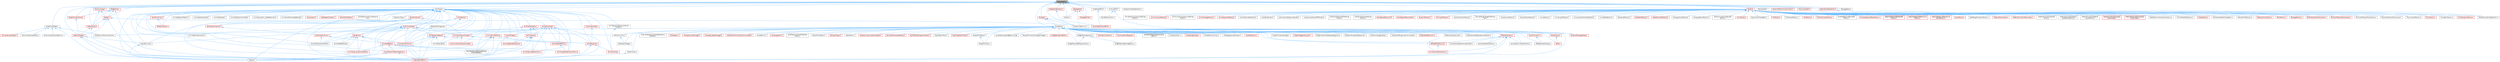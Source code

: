 digraph "SecureHash.h"
{
 // INTERACTIVE_SVG=YES
 // LATEX_PDF_SIZE
  bgcolor="transparent";
  edge [fontname=Helvetica,fontsize=10,labelfontname=Helvetica,labelfontsize=10];
  node [fontname=Helvetica,fontsize=10,shape=box,height=0.2,width=0.4];
  Node1 [id="Node000001",label="SecureHash.h",height=0.2,width=0.4,color="gray40", fillcolor="grey60", style="filled", fontcolor="black",tooltip=" "];
  Node1 -> Node2 [id="edge1_Node000001_Node000002",dir="back",color="steelblue1",style="solid",tooltip=" "];
  Node2 [id="Node000002",label="AnimDataModelHasher.h",height=0.2,width=0.4,color="grey40", fillcolor="white", style="filled",URL="$d1/d21/AnimDataModelHasher_8h.html",tooltip=" "];
  Node1 -> Node3 [id="edge2_Node000001_Node000003",dir="back",color="steelblue1",style="solid",tooltip=" "];
  Node3 [id="Node000003",label="AnimTypes.h",height=0.2,width=0.4,color="grey40", fillcolor="white", style="filled",URL="$d5/d84/AnimTypes_8h.html",tooltip=" "];
  Node3 -> Node4 [id="edge3_Node000003_Node000004",dir="back",color="steelblue1",style="solid",tooltip=" "];
  Node4 [id="Node000004",label="AnimBlueprintGeneratedClass.h",height=0.2,width=0.4,color="red", fillcolor="#FFF0F0", style="filled",URL="$dc/d81/AnimBlueprintGeneratedClass_8h.html",tooltip=" "];
  Node4 -> Node98 [id="edge4_Node000004_Node000098",dir="back",color="steelblue1",style="solid",tooltip=" "];
  Node98 [id="Node000098",label="Engine.h",height=0.2,width=0.4,color="grey40", fillcolor="white", style="filled",URL="$d1/d34/Public_2Engine_8h.html",tooltip=" "];
  Node4 -> Node99 [id="edge5_Node000004_Node000099",dir="back",color="steelblue1",style="solid",tooltip=" "];
  Node99 [id="Node000099",label="EngineSharedPCH.h",height=0.2,width=0.4,color="red", fillcolor="#FFF0F0", style="filled",URL="$dc/dbb/EngineSharedPCH_8h.html",tooltip=" "];
  Node3 -> Node101 [id="edge6_Node000003_Node000101",dir="back",color="steelblue1",style="solid",tooltip=" "];
  Node101 [id="Node000101",label="AnimClassInterface.h",height=0.2,width=0.4,color="red", fillcolor="#FFF0F0", style="filled",URL="$df/dce/AnimClassInterface_8h.html",tooltip=" "];
  Node101 -> Node4 [id="edge7_Node000101_Node000004",dir="back",color="steelblue1",style="solid",tooltip=" "];
  Node101 -> Node102 [id="edge8_Node000101_Node000102",dir="back",color="steelblue1",style="solid",tooltip=" "];
  Node102 [id="Node000102",label="AnimInstanceProxy.h",height=0.2,width=0.4,color="red", fillcolor="#FFF0F0", style="filled",URL="$d6/d6e/AnimInstanceProxy_8h.html",tooltip=" "];
  Node102 -> Node105 [id="edge9_Node000102_Node000105",dir="back",color="steelblue1",style="solid",tooltip=" "];
  Node105 [id="Node000105",label="AnimSingleNodeInstanceProxy.h",height=0.2,width=0.4,color="red", fillcolor="#FFF0F0", style="filled",URL="$dc/de5/AnimSingleNodeInstanceProxy_8h.html",tooltip=" "];
  Node101 -> Node99 [id="edge10_Node000101_Node000099",dir="back",color="steelblue1",style="solid",tooltip=" "];
  Node101 -> Node113 [id="edge11_Node000101_Node000113",dir="back",color="steelblue1",style="solid",tooltip=" "];
  Node113 [id="Node000113",label="IAnimBlueprintGeneratedClass\lCompiledData.h",height=0.2,width=0.4,color="grey40", fillcolor="white", style="filled",URL="$d6/de8/IAnimBlueprintGeneratedClassCompiledData_8h.html",tooltip=" "];
  Node3 -> Node114 [id="edge12_Node000003_Node000114",dir="back",color="steelblue1",style="solid",tooltip=" "];
  Node114 [id="Node000114",label="AnimCompressionTypes.h",height=0.2,width=0.4,color="red", fillcolor="#FFF0F0", style="filled",URL="$d1/d3b/AnimCompressionTypes_8h.html",tooltip=" "];
  Node114 -> Node125 [id="edge13_Node000114_Node000125",dir="back",color="steelblue1",style="solid",tooltip=" "];
  Node125 [id="Node000125",label="AnimCurveCompressionCodec.h",height=0.2,width=0.4,color="red", fillcolor="#FFF0F0", style="filled",URL="$d3/d77/AnimCurveCompressionCodec_8h.html",tooltip=" "];
  Node114 -> Node130 [id="edge14_Node000114_Node000130",dir="back",color="steelblue1",style="solid",tooltip=" "];
  Node130 [id="Node000130",label="AnimSequence.h",height=0.2,width=0.4,color="red", fillcolor="#FFF0F0", style="filled",URL="$d0/d8a/AnimSequence_8h.html",tooltip=" "];
  Node130 -> Node131 [id="edge15_Node000130_Node000131",dir="back",color="steelblue1",style="solid",tooltip=" "];
  Node131 [id="Node000131",label="AnimEncoding.h",height=0.2,width=0.4,color="red", fillcolor="#FFF0F0", style="filled",URL="$d9/dfd/AnimEncoding_8h.html",tooltip=" "];
  Node130 -> Node99 [id="edge16_Node000130_Node000099",dir="back",color="steelblue1",style="solid",tooltip=" "];
  Node114 -> Node123 [id="edge17_Node000114_Node000123",dir="back",color="steelblue1",style="solid",tooltip=" "];
  Node123 [id="Node000123",label="AnimStreamable.h",height=0.2,width=0.4,color="grey40", fillcolor="white", style="filled",URL="$d1/d46/AnimStreamable_8h.html",tooltip=" "];
  Node3 -> Node125 [id="edge18_Node000003_Node000125",dir="back",color="steelblue1",style="solid",tooltip=" "];
  Node3 -> Node145 [id="edge19_Node000003_Node000145",dir="back",color="steelblue1",style="solid",tooltip=" "];
  Node145 [id="Node000145",label="AnimCurveTypes.h",height=0.2,width=0.4,color="red", fillcolor="#FFF0F0", style="filled",URL="$d2/d19/AnimCurveTypes_8h.html",tooltip=" "];
  Node145 -> Node114 [id="edge20_Node000145_Node000114",dir="back",color="steelblue1",style="solid",tooltip=" "];
  Node145 -> Node2 [id="edge21_Node000145_Node000002",dir="back",color="steelblue1",style="solid",tooltip=" "];
  Node145 -> Node192 [id="edge22_Node000145_Node000192",dir="back",color="steelblue1",style="solid",tooltip=" "];
  Node192 [id="Node000192",label="AnimNodeBase.h",height=0.2,width=0.4,color="red", fillcolor="#FFF0F0", style="filled",URL="$d9/dce/AnimNodeBase_8h.html",tooltip=" "];
  Node192 -> Node4 [id="edge23_Node000192_Node000004",dir="back",color="steelblue1",style="solid",tooltip=" "];
  Node192 -> Node208 [id="edge24_Node000192_Node000208",dir="back",color="steelblue1",style="solid",tooltip=" "];
  Node208 [id="Node000208",label="AnimNode_SaveCachedPose.h",height=0.2,width=0.4,color="red", fillcolor="#FFF0F0", style="filled",URL="$d8/d46/AnimNode__SaveCachedPose_8h.html",tooltip=" "];
  Node192 -> Node164 [id="edge25_Node000192_Node000164",dir="back",color="steelblue1",style="solid",tooltip=" "];
  Node164 [id="Node000164",label="AnimNode_StateMachine.h",height=0.2,width=0.4,color="red", fillcolor="#FFF0F0", style="filled",URL="$df/d8f/AnimNode__StateMachine_8h.html",tooltip=" "];
  Node192 -> Node105 [id="edge26_Node000192_Node000105",dir="back",color="steelblue1",style="solid",tooltip=" "];
  Node192 -> Node99 [id="edge27_Node000192_Node000099",dir="back",color="steelblue1",style="solid",tooltip=" "];
  Node192 -> Node113 [id="edge28_Node000192_Node000113",dir="back",color="steelblue1",style="solid",tooltip=" "];
  Node145 -> Node208 [id="edge29_Node000145_Node000208",dir="back",color="steelblue1",style="solid",tooltip=" "];
  Node145 -> Node149 [id="edge30_Node000145_Node000149",dir="back",color="steelblue1",style="solid",tooltip=" "];
  Node149 [id="Node000149",label="AnimSequenceBase.h",height=0.2,width=0.4,color="red", fillcolor="#FFF0F0", style="filled",URL="$db/d58/AnimSequenceBase_8h.html",tooltip=" "];
  Node149 -> Node130 [id="edge31_Node000149_Node000130",dir="back",color="steelblue1",style="solid",tooltip=" "];
  Node149 -> Node123 [id="edge32_Node000149_Node000123",dir="back",color="steelblue1",style="solid",tooltip=" "];
  Node149 -> Node162 [id="edge33_Node000149_Node000162",dir="back",color="steelblue1",style="solid",tooltip=" "];
  Node162 [id="Node000162",label="AnimationRuntime.h",height=0.2,width=0.4,color="red", fillcolor="#FFF0F0", style="filled",URL="$da/d93/AnimationRuntime_8h.html",tooltip=" "];
  Node149 -> Node98 [id="edge34_Node000149_Node000098",dir="back",color="steelblue1",style="solid",tooltip=" "];
  Node149 -> Node99 [id="edge35_Node000149_Node000099",dir="back",color="steelblue1",style="solid",tooltip=" "];
  Node145 -> Node212 [id="edge36_Node000145_Node000212",dir="back",color="steelblue1",style="solid",tooltip=" "];
  Node212 [id="Node000212",label="AnimSlotEvaluationPose.h",height=0.2,width=0.4,color="grey40", fillcolor="white", style="filled",URL="$db/d61/AnimSlotEvaluationPose_8h.html",tooltip=" "];
  Node145 -> Node162 [id="edge37_Node000145_Node000162",dir="back",color="steelblue1",style="solid",tooltip=" "];
  Node145 -> Node216 [id="edge38_Node000145_Node000216",dir="back",color="steelblue1",style="solid",tooltip=" "];
  Node216 [id="Node000216",label="EditorAnimUtils.h",height=0.2,width=0.4,color="grey40", fillcolor="white", style="filled",URL="$d1/dd4/EditorAnimUtils_8h.html",tooltip=" "];
  Node216 -> Node217 [id="edge39_Node000216_Node000217",dir="back",color="steelblue1",style="solid",tooltip=" "];
  Node217 [id="Node000217",label="SSkeletonWidget.h",height=0.2,width=0.4,color="grey40", fillcolor="white", style="filled",URL="$dd/da7/SSkeletonWidget_8h.html",tooltip=" "];
  Node145 -> Node98 [id="edge40_Node000145_Node000098",dir="back",color="steelblue1",style="solid",tooltip=" "];
  Node145 -> Node156 [id="edge41_Node000145_Node000156",dir="back",color="steelblue1",style="solid",tooltip=" "];
  Node156 [id="Node000156",label="EngineMinimal.h",height=0.2,width=0.4,color="grey40", fillcolor="white", style="filled",URL="$d0/d2c/EngineMinimal_8h.html",tooltip=" "];
  Node156 -> Node98 [id="edge42_Node000156_Node000098",dir="back",color="steelblue1",style="solid",tooltip=" "];
  Node145 -> Node99 [id="edge43_Node000145_Node000099",dir="back",color="steelblue1",style="solid",tooltip=" "];
  Node3 -> Node131 [id="edge44_Node000003_Node000131",dir="back",color="steelblue1",style="solid",tooltip=" "];
  Node3 -> Node281 [id="edge45_Node000003_Node000281",dir="back",color="steelblue1",style="solid",tooltip=" "];
  Node281 [id="Node000281",label="AnimInstance.h",height=0.2,width=0.4,color="red", fillcolor="#FFF0F0", style="filled",URL="$df/da0/AnimInstance_8h.html",tooltip=" "];
  Node281 -> Node164 [id="edge46_Node000281_Node000164",dir="back",color="steelblue1",style="solid",tooltip=" "];
  Node281 -> Node284 [id="edge47_Node000281_Node000284",dir="back",color="steelblue1",style="solid",tooltip=" "];
  Node284 [id="Node000284",label="AnimSingleNodeInstance.h",height=0.2,width=0.4,color="red", fillcolor="#FFF0F0", style="filled",URL="$d1/df1/AnimSingleNodeInstance_8h.html",tooltip=" "];
  Node281 -> Node98 [id="edge48_Node000281_Node000098",dir="back",color="steelblue1",style="solid",tooltip=" "];
  Node281 -> Node99 [id="edge49_Node000281_Node000099",dir="back",color="steelblue1",style="solid",tooltip=" "];
  Node3 -> Node102 [id="edge50_Node000003_Node000102",dir="back",color="steelblue1",style="solid",tooltip=" "];
  Node3 -> Node152 [id="edge51_Node000003_Node000152",dir="back",color="steelblue1",style="solid",tooltip=" "];
  Node152 [id="Node000152",label="AnimMontage.h",height=0.2,width=0.4,color="red", fillcolor="#FFF0F0", style="filled",URL="$d2/da0/AnimMontage_8h.html",tooltip=" "];
  Node152 -> Node99 [id="edge52_Node000152_Node000099",dir="back",color="steelblue1",style="solid",tooltip=" "];
  Node3 -> Node192 [id="edge53_Node000003_Node000192",dir="back",color="steelblue1",style="solid",tooltip=" "];
  Node3 -> Node289 [id="edge54_Node000003_Node000289",dir="back",color="steelblue1",style="solid",tooltip=" "];
  Node289 [id="Node000289",label="AnimNodeEditMode.h",height=0.2,width=0.4,color="grey40", fillcolor="white", style="filled",URL="$df/df6/AnimNodeEditMode_8h.html",tooltip=" "];
  Node3 -> Node208 [id="edge55_Node000003_Node000208",dir="back",color="steelblue1",style="solid",tooltip=" "];
  Node3 -> Node164 [id="edge56_Node000003_Node000164",dir="back",color="steelblue1",style="solid",tooltip=" "];
  Node3 -> Node290 [id="edge57_Node000003_Node000290",dir="back",color="steelblue1",style="solid",tooltip=" "];
  Node290 [id="Node000290",label="AnimNotifyQueue.h",height=0.2,width=0.4,color="red", fillcolor="#FFF0F0", style="filled",URL="$d7/dcc/AnimNotifyQueue_8h.html",tooltip=" "];
  Node290 -> Node281 [id="edge58_Node000290_Node000281",dir="back",color="steelblue1",style="solid",tooltip=" "];
  Node290 -> Node149 [id="edge59_Node000290_Node000149",dir="back",color="steelblue1",style="solid",tooltip=" "];
  Node290 -> Node99 [id="edge60_Node000290_Node000099",dir="back",color="steelblue1",style="solid",tooltip=" "];
  Node3 -> Node307 [id="edge61_Node000003_Node000307",dir="back",color="steelblue1",style="solid",tooltip=" "];
  Node307 [id="Node000307",label="AnimSeqExportOption.h",height=0.2,width=0.4,color="grey40", fillcolor="white", style="filled",URL="$d2/dc4/AnimSeqExportOption_8h.html",tooltip=" "];
  Node3 -> Node130 [id="edge62_Node000003_Node000130",dir="back",color="steelblue1",style="solid",tooltip=" "];
  Node3 -> Node149 [id="edge63_Node000003_Node000149",dir="back",color="steelblue1",style="solid",tooltip=" "];
  Node3 -> Node308 [id="edge64_Node000003_Node000308",dir="back",color="steelblue1",style="solid",tooltip=" "];
  Node308 [id="Node000308",label="AnimSequenceDecompression\lContext.h",height=0.2,width=0.4,color="grey40", fillcolor="white", style="filled",URL="$d5/d33/AnimSequenceDecompressionContext_8h.html",tooltip=" "];
  Node308 -> Node131 [id="edge65_Node000308_Node000131",dir="back",color="steelblue1",style="solid",tooltip=" "];
  Node3 -> Node284 [id="edge66_Node000003_Node000284",dir="back",color="steelblue1",style="solid",tooltip=" "];
  Node3 -> Node105 [id="edge67_Node000003_Node000105",dir="back",color="steelblue1",style="solid",tooltip=" "];
  Node3 -> Node212 [id="edge68_Node000003_Node000212",dir="back",color="steelblue1",style="solid",tooltip=" "];
  Node3 -> Node309 [id="edge69_Node000003_Node000309",dir="back",color="steelblue1",style="solid",tooltip=" "];
  Node309 [id="Node000309",label="AnimStateAliasNode.h",height=0.2,width=0.4,color="grey40", fillcolor="white", style="filled",URL="$d1/dd2/AnimStateAliasNode_8h.html",tooltip=" "];
  Node3 -> Node310 [id="edge70_Node000003_Node000310",dir="back",color="steelblue1",style="solid",tooltip=" "];
  Node310 [id="Node000310",label="AnimStateNode.h",height=0.2,width=0.4,color="grey40", fillcolor="white", style="filled",URL="$dd/d85/AnimStateNode_8h.html",tooltip=" "];
  Node3 -> Node166 [id="edge71_Node000003_Node000166",dir="back",color="steelblue1",style="solid",tooltip=" "];
  Node166 [id="Node000166",label="AnimStateTransitionNode.h",height=0.2,width=0.4,color="grey40", fillcolor="white", style="filled",URL="$d3/db4/AnimStateTransitionNode_8h.html",tooltip=" "];
  Node3 -> Node123 [id="edge72_Node000003_Node000123",dir="back",color="steelblue1",style="solid",tooltip=" "];
  Node3 -> Node311 [id="edge73_Node000003_Node000311",dir="back",color="steelblue1",style="solid",tooltip=" "];
  Node311 [id="Node000311",label="AnimSubsystem_NodeRelevancy.h",height=0.2,width=0.4,color="grey40", fillcolor="white", style="filled",URL="$d1/de2/AnimSubsystem__NodeRelevancy_8h.html",tooltip=" "];
  Node3 -> Node312 [id="edge74_Node000003_Node000312",dir="back",color="steelblue1",style="solid",tooltip=" "];
  Node312 [id="Node000312",label="AnimationAsset.h",height=0.2,width=0.4,color="red", fillcolor="#FFF0F0", style="filled",URL="$d4/df8/AnimationAsset_8h.html",tooltip=" "];
  Node312 -> Node114 [id="edge75_Node000312_Node000114",dir="back",color="steelblue1",style="solid",tooltip=" "];
  Node312 -> Node281 [id="edge76_Node000312_Node000281",dir="back",color="steelblue1",style="solid",tooltip=" "];
  Node312 -> Node102 [id="edge77_Node000312_Node000102",dir="back",color="steelblue1",style="solid",tooltip=" "];
  Node312 -> Node152 [id="edge78_Node000312_Node000152",dir="back",color="steelblue1",style="solid",tooltip=" "];
  Node312 -> Node164 [id="edge79_Node000312_Node000164",dir="back",color="steelblue1",style="solid",tooltip=" "];
  Node312 -> Node130 [id="edge80_Node000312_Node000130",dir="back",color="steelblue1",style="solid",tooltip=" "];
  Node312 -> Node149 [id="edge81_Node000312_Node000149",dir="back",color="steelblue1",style="solid",tooltip=" "];
  Node312 -> Node105 [id="edge82_Node000312_Node000105",dir="back",color="steelblue1",style="solid",tooltip=" "];
  Node312 -> Node162 [id="edge83_Node000312_Node000162",dir="back",color="steelblue1",style="solid",tooltip=" "];
  Node312 -> Node99 [id="edge84_Node000312_Node000099",dir="back",color="steelblue1",style="solid",tooltip=" "];
  Node3 -> Node330 [id="edge85_Node000003_Node000330",dir="back",color="steelblue1",style="solid",tooltip=" "];
  Node330 [id="Node000330",label="AnimationRecordingSettings.h",height=0.2,width=0.4,color="grey40", fillcolor="white", style="filled",URL="$d8/dfd/AnimationRecordingSettings_8h.html",tooltip=" "];
  Node3 -> Node162 [id="edge86_Node000003_Node000162",dir="back",color="steelblue1",style="solid",tooltip=" "];
  Node3 -> Node331 [id="edge87_Node000003_Node000331",dir="back",color="steelblue1",style="solid",tooltip=" "];
  Node331 [id="Node000331",label="AttributesContainer.h",height=0.2,width=0.4,color="red", fillcolor="#FFF0F0", style="filled",URL="$d7/db7/AttributesContainer_8h.html",tooltip=" "];
  Node331 -> Node332 [id="edge88_Node000331_Node000332",dir="back",color="steelblue1",style="solid",tooltip=" "];
  Node332 [id="Node000332",label="AttributesRuntime.h",height=0.2,width=0.4,color="red", fillcolor="#FFF0F0", style="filled",URL="$dc/dc1/AttributesRuntime_8h.html",tooltip=" "];
  Node332 -> Node192 [id="edge89_Node000332_Node000192",dir="back",color="steelblue1",style="solid",tooltip=" "];
  Node332 -> Node212 [id="edge90_Node000332_Node000212",dir="back",color="steelblue1",style="solid",tooltip=" "];
  Node3 -> Node332 [id="edge91_Node000003_Node000332",dir="back",color="steelblue1",style="solid",tooltip=" "];
  Node3 -> Node338 [id="edge92_Node000003_Node000338",dir="back",color="steelblue1",style="solid",tooltip=" "];
  Node338 [id="Node000338",label="BoneContainer.h",height=0.2,width=0.4,color="red", fillcolor="#FFF0F0", style="filled",URL="$d9/d68/BoneContainer_8h.html",tooltip=" "];
  Node338 -> Node114 [id="edge93_Node000338_Node000114",dir="back",color="steelblue1",style="solid",tooltip=" "];
  Node338 -> Node331 [id="edge94_Node000338_Node000331",dir="back",color="steelblue1",style="solid",tooltip=" "];
  Node338 -> Node339 [id="edge95_Node000338_Node000339",dir="back",color="steelblue1",style="solid",tooltip=" "];
  Node339 [id="Node000339",label="BonePose.h",height=0.2,width=0.4,color="red", fillcolor="#FFF0F0", style="filled",URL="$dd/d83/BonePose_8h.html",tooltip=" "];
  Node339 -> Node192 [id="edge96_Node000339_Node000192",dir="back",color="steelblue1",style="solid",tooltip=" "];
  Node339 -> Node289 [id="edge97_Node000339_Node000289",dir="back",color="steelblue1",style="solid",tooltip=" "];
  Node339 -> Node208 [id="edge98_Node000339_Node000208",dir="back",color="steelblue1",style="solid",tooltip=" "];
  Node339 -> Node212 [id="edge99_Node000339_Node000212",dir="back",color="steelblue1",style="solid",tooltip=" "];
  Node339 -> Node162 [id="edge100_Node000339_Node000162",dir="back",color="steelblue1",style="solid",tooltip=" "];
  Node339 -> Node99 [id="edge101_Node000339_Node000099",dir="back",color="steelblue1",style="solid",tooltip=" "];
  Node338 -> Node98 [id="edge102_Node000338_Node000098",dir="back",color="steelblue1",style="solid",tooltip=" "];
  Node338 -> Node156 [id="edge103_Node000338_Node000156",dir="back",color="steelblue1",style="solid",tooltip=" "];
  Node338 -> Node99 [id="edge104_Node000338_Node000099",dir="back",color="steelblue1",style="solid",tooltip=" "];
  Node3 -> Node339 [id="edge105_Node000003_Node000339",dir="back",color="steelblue1",style="solid",tooltip=" "];
  Node3 -> Node382 [id="edge106_Node000003_Node000382",dir="back",color="steelblue1",style="solid",tooltip=" "];
  Node382 [id="Node000382",label="ChaosCache.h",height=0.2,width=0.4,color="red", fillcolor="#FFF0F0", style="filled",URL="$d0/de3/ChaosCache_8h.html",tooltip=" "];
  Node3 -> Node384 [id="edge107_Node000003_Node000384",dir="back",color="steelblue1",style="solid",tooltip=" "];
  Node384 [id="Node000384",label="CustomAttributes.h",height=0.2,width=0.4,color="red", fillcolor="#FFF0F0", style="filled",URL="$de/df2/CustomAttributes_8h.html",tooltip=" "];
  Node384 -> Node130 [id="edge108_Node000384_Node000130",dir="back",color="steelblue1",style="solid",tooltip=" "];
  Node3 -> Node386 [id="edge109_Node000003_Node000386",dir="back",color="steelblue1",style="solid",tooltip=" "];
  Node386 [id="Node000386",label="DataRegistryTypes.h",height=0.2,width=0.4,color="red", fillcolor="#FFF0F0", style="filled",URL="$de/d7c/DataRegistryTypes_8h.html",tooltip=" "];
  Node3 -> Node388 [id="edge110_Node000003_Node000388",dir="back",color="steelblue1",style="solid",tooltip=" "];
  Node388 [id="Node000388",label="EditorNotifyObject.h",height=0.2,width=0.4,color="red", fillcolor="#FFF0F0", style="filled",URL="$de/d1c/EditorNotifyObject_8h.html",tooltip=" "];
  Node3 -> Node98 [id="edge111_Node000003_Node000098",dir="back",color="steelblue1",style="solid",tooltip=" "];
  Node3 -> Node156 [id="edge112_Node000003_Node000156",dir="back",color="steelblue1",style="solid",tooltip=" "];
  Node3 -> Node99 [id="edge113_Node000003_Node000099",dir="back",color="steelblue1",style="solid",tooltip=" "];
  Node3 -> Node113 [id="edge114_Node000003_Node000113",dir="back",color="steelblue1",style="solid",tooltip=" "];
  Node3 -> Node389 [id="edge115_Node000003_Node000389",dir="back",color="steelblue1",style="solid",tooltip=" "];
  Node389 [id="Node000389",label="LevelSequenceAnimSequence\lLink.h",height=0.2,width=0.4,color="grey40", fillcolor="white", style="filled",URL="$d0/d19/LevelSequenceAnimSequenceLink_8h.html",tooltip=" "];
  Node3 -> Node236 [id="edge116_Node000003_Node000236",dir="back",color="steelblue1",style="solid",tooltip=" "];
  Node236 [id="Node000236",label="ReferencePose.h",height=0.2,width=0.4,color="red", fillcolor="#FFF0F0", style="filled",URL="$d7/d7f/ReferencePose_8h.html",tooltip=" "];
  Node3 -> Node390 [id="edge117_Node000003_Node000390",dir="back",color="steelblue1",style="solid",tooltip=" "];
  Node390 [id="Node000390",label="SkeletonRemapping.h",height=0.2,width=0.4,color="grey40", fillcolor="white", style="filled",URL="$d6/d54/SkeletonRemapping_8h.html",tooltip=" "];
  Node390 -> Node162 [id="edge118_Node000390_Node000162",dir="back",color="steelblue1",style="solid",tooltip=" "];
  Node3 -> Node391 [id="edge119_Node000003_Node000391",dir="back",color="steelblue1",style="solid",tooltip=" "];
  Node391 [id="Node000391",label="SmartName.h",height=0.2,width=0.4,color="red", fillcolor="#FFF0F0", style="filled",URL="$da/d84/SmartName_8h.html",tooltip=" "];
  Node391 -> Node145 [id="edge120_Node000391_Node000145",dir="back",color="steelblue1",style="solid",tooltip=" "];
  Node391 -> Node99 [id="edge121_Node000391_Node000099",dir="back",color="steelblue1",style="solid",tooltip=" "];
  Node3 -> Node393 [id="edge122_Node000003_Node000393",dir="back",color="steelblue1",style="solid",tooltip=" "];
  Node393 [id="Node000393",label="TrajectoryTypes.h",height=0.2,width=0.4,color="grey40", fillcolor="white", style="filled",URL="$d3/d88/TrajectoryTypes_8h.html",tooltip=" "];
  Node3 -> Node394 [id="edge123_Node000003_Node000394",dir="back",color="steelblue1",style="solid",tooltip=" "];
  Node394 [id="Node000394",label="TransformArray.h",height=0.2,width=0.4,color="red", fillcolor="#FFF0F0", style="filled",URL="$d5/de7/TransformArray_8h.html",tooltip=" "];
  Node394 -> Node236 [id="edge124_Node000394_Node000236",dir="back",color="steelblue1",style="solid",tooltip=" "];
  Node1 -> Node398 [id="edge125_Node000001_Node000398",dir="back",color="steelblue1",style="solid",tooltip=" "];
  Node398 [id="Node000398",label="ArchiveMD5.h",height=0.2,width=0.4,color="grey40", fillcolor="white", style="filled",URL="$d8/d7f/ArchiveMD5_8h.html",tooltip=" "];
  Node398 -> Node399 [id="edge126_Node000398_Node000399",dir="back",color="steelblue1",style="solid",tooltip=" "];
  Node399 [id="Node000399",label="ExternalPackageHelper.h",height=0.2,width=0.4,color="red", fillcolor="#FFF0F0", style="filled",URL="$d3/d2f/ExternalPackageHelper_8h.html",tooltip=" "];
  Node398 -> Node411 [id="edge127_Node000398_Node000411",dir="back",color="steelblue1",style="solid",tooltip=" "];
  Node411 [id="Node000411",label="WorldPartitionUtils.h",height=0.2,width=0.4,color="grey40", fillcolor="white", style="filled",URL="$d7/de8/WorldPartitionUtils_8h.html",tooltip=" "];
  Node1 -> Node412 [id="edge128_Node000001_Node000412",dir="back",color="steelblue1",style="solid",tooltip=" "];
  Node412 [id="Node000412",label="AssetData.h",height=0.2,width=0.4,color="grey40", fillcolor="white", style="filled",URL="$d9/d19/AssetData_8h.html",tooltip=" "];
  Node412 -> Node413 [id="edge129_Node000412_Node000413",dir="back",color="steelblue1",style="solid",tooltip=" "];
  Node413 [id="Node000413",label="ActorDescContainer.h",height=0.2,width=0.4,color="red", fillcolor="#FFF0F0", style="filled",URL="$de/df0/ActorDescContainer_8h.html",tooltip=" "];
  Node412 -> Node427 [id="edge130_Node000412_Node000427",dir="back",color="steelblue1",style="solid",tooltip=" "];
  Node427 [id="Node000427",label="AnimAssetFindReplace.h",height=0.2,width=0.4,color="red", fillcolor="#FFF0F0", style="filled",URL="$d2/d3f/AnimAssetFindReplace_8h.html",tooltip=" "];
  Node412 -> Node431 [id="edge131_Node000412_Node000431",dir="back",color="steelblue1",style="solid",tooltip=" "];
  Node431 [id="Node000431",label="AnimationGraphSchema.h",height=0.2,width=0.4,color="red", fillcolor="#FFF0F0", style="filled",URL="$dc/d75/AnimationGraphSchema_8h.html",tooltip=" "];
  Node412 -> Node434 [id="edge132_Node000412_Node000434",dir="back",color="steelblue1",style="solid",tooltip=" "];
  Node434 [id="Node000434",label="AnimationStateMachineSchema.h",height=0.2,width=0.4,color="grey40", fillcolor="white", style="filled",URL="$d7/d8c/AnimationStateMachineSchema_8h.html",tooltip=" "];
  Node412 -> Node435 [id="edge133_Node000412_Node000435",dir="back",color="steelblue1",style="solid",tooltip=" "];
  Node435 [id="Node000435",label="AssetDataTagMapSerialization\lDetails.h",height=0.2,width=0.4,color="grey40", fillcolor="white", style="filled",URL="$d5/d67/AssetDataTagMapSerializationDetails_8h.html",tooltip=" "];
  Node412 -> Node436 [id="edge134_Node000412_Node000436",dir="back",color="steelblue1",style="solid",tooltip=" "];
  Node436 [id="Node000436",label="AssetDataToken.h",height=0.2,width=0.4,color="grey40", fillcolor="white", style="filled",URL="$d2/da5/AssetDataToken_8h.html",tooltip=" "];
  Node412 -> Node437 [id="edge135_Node000412_Node000437",dir="back",color="steelblue1",style="solid",tooltip=" "];
  Node437 [id="Node000437",label="AssetDragDropOp.h",height=0.2,width=0.4,color="red", fillcolor="#FFF0F0", style="filled",URL="$df/dda/AssetDragDropOp_8h.html",tooltip=" "];
  Node412 -> Node439 [id="edge136_Node000412_Node000439",dir="back",color="steelblue1",style="solid",tooltip=" "];
  Node439 [id="Node000439",label="AssetReferenceFixer.h",height=0.2,width=0.4,color="grey40", fillcolor="white", style="filled",URL="$dd/da4/AssetReferenceFixer_8h.html",tooltip=" "];
  Node412 -> Node440 [id="edge137_Node000412_Node000440",dir="back",color="steelblue1",style="solid",tooltip=" "];
  Node440 [id="Node000440",label="AssetRegistryGenerator.h",height=0.2,width=0.4,color="grey40", fillcolor="white", style="filled",URL="$df/dd1/AssetRegistryGenerator_8h.html",tooltip=" "];
  Node412 -> Node441 [id="edge138_Node000412_Node000441",dir="back",color="steelblue1",style="solid",tooltip=" "];
  Node441 [id="Node000441",label="AssetSelection.h",height=0.2,width=0.4,color="red", fillcolor="#FFF0F0", style="filled",URL="$d2/d2c/AssetSelection_8h.html",tooltip=" "];
  Node412 -> Node448 [id="edge139_Node000412_Node000448",dir="back",color="steelblue1",style="solid",tooltip=" "];
  Node448 [id="Node000448",label="AssetSourceFilenameCache.h",height=0.2,width=0.4,color="grey40", fillcolor="white", style="filled",URL="$dd/d16/AssetSourceFilenameCache_8h.html",tooltip=" "];
  Node412 -> Node449 [id="edge140_Node000412_Node000449",dir="back",color="steelblue1",style="solid",tooltip=" "];
  Node449 [id="Node000449",label="AssetThumbnail.h",height=0.2,width=0.4,color="red", fillcolor="#FFF0F0", style="filled",URL="$d7/d61/AssetThumbnail_8h.html",tooltip=" "];
  Node449 -> Node458 [id="edge141_Node000449_Node000458",dir="back",color="steelblue1",style="solid",tooltip=" "];
  Node458 [id="Node000458",label="SDeleteAssetsDialog.h",height=0.2,width=0.4,color="grey40", fillcolor="white", style="filled",URL="$d7/d0d/SDeleteAssetsDialog_8h.html",tooltip=" "];
  Node412 -> Node459 [id="edge142_Node000412_Node000459",dir="back",color="steelblue1",style="solid",tooltip=" "];
  Node459 [id="Node000459",label="AssetThumbnailWidget.h",height=0.2,width=0.4,color="grey40", fillcolor="white", style="filled",URL="$d8/d2a/AssetThumbnailWidget_8h.html",tooltip=" "];
  Node412 -> Node460 [id="edge143_Node000412_Node000460",dir="back",color="steelblue1",style="solid",tooltip=" "];
  Node460 [id="Node000460",label="AudioWidgetSubsystem.h",height=0.2,width=0.4,color="red", fillcolor="#FFF0F0", style="filled",URL="$de/d1b/AudioWidgetSubsystem_8h.html",tooltip=" "];
  Node412 -> Node462 [id="edge144_Node000412_Node000462",dir="back",color="steelblue1",style="solid",tooltip=" "];
  Node462 [id="Node000462",label="BlueprintActionDatabaseRegistrar.h",height=0.2,width=0.4,color="grey40", fillcolor="white", style="filled",URL="$d5/d5d/BlueprintActionDatabaseRegistrar_8h.html",tooltip=" "];
  Node412 -> Node463 [id="edge145_Node000412_Node000463",dir="back",color="steelblue1",style="solid",tooltip=" "];
  Node463 [id="Node000463",label="BlueprintAssetNodeSpawner.h",height=0.2,width=0.4,color="grey40", fillcolor="white", style="filled",URL="$d2/d56/BlueprintAssetNodeSpawner_8h.html",tooltip=" "];
  Node412 -> Node464 [id="edge146_Node000412_Node000464",dir="back",color="steelblue1",style="solid",tooltip=" "];
  Node464 [id="Node000464",label="CollectionDragDropOp.h",height=0.2,width=0.4,color="grey40", fillcolor="white", style="filled",URL="$d6/d23/CollectionDragDropOp_8h.html",tooltip=" "];
  Node412 -> Node465 [id="edge147_Node000412_Node000465",dir="back",color="steelblue1",style="solid",tooltip=" "];
  Node465 [id="Node000465",label="CompileAllBlueprintsCommandlet.h",height=0.2,width=0.4,color="grey40", fillcolor="white", style="filled",URL="$d4/d7d/CompileAllBlueprintsCommandlet_8h.html",tooltip=" "];
  Node412 -> Node466 [id="edge148_Node000412_Node000466",dir="back",color="steelblue1",style="solid",tooltip=" "];
  Node466 [id="Node000466",label="DataTableEditorUtils.h",height=0.2,width=0.4,color="red", fillcolor="#FFF0F0", style="filled",URL="$d6/d6f/DataTableEditorUtils_8h.html",tooltip=" "];
  Node412 -> Node468 [id="edge149_Node000412_Node000468",dir="back",color="steelblue1",style="solid",tooltip=" "];
  Node468 [id="Node000468",label="EdGraphSchema.h",height=0.2,width=0.4,color="red", fillcolor="#FFF0F0", style="filled",URL="$d2/dce/EdGraphSchema_8h.html",tooltip=" "];
  Node468 -> Node431 [id="edge150_Node000468_Node000431",dir="back",color="steelblue1",style="solid",tooltip=" "];
  Node468 -> Node434 [id="edge151_Node000468_Node000434",dir="back",color="steelblue1",style="solid",tooltip=" "];
  Node468 -> Node621 [id="edge152_Node000468_Node000621",dir="back",color="steelblue1",style="solid",tooltip=" "];
  Node621 [id="Node000621",label="EdGraphSchema_K2.h",height=0.2,width=0.4,color="red", fillcolor="#FFF0F0", style="filled",URL="$d0/dcf/EdGraphSchema__K2_8h.html",tooltip=" "];
  Node621 -> Node431 [id="edge153_Node000621_Node000431",dir="back",color="steelblue1",style="solid",tooltip=" "];
  Node468 -> Node99 [id="edge154_Node000468_Node000099",dir="back",color="steelblue1",style="solid",tooltip=" "];
  Node468 -> Node783 [id="edge155_Node000468_Node000783",dir="back",color="steelblue1",style="solid",tooltip=" "];
  Node783 [id="Node000783",label="SoundCueGraphSchema.h",height=0.2,width=0.4,color="grey40", fillcolor="white", style="filled",URL="$d7/d4a/SoundCueGraphSchema_8h.html",tooltip=" "];
  Node468 -> Node495 [id="edge156_Node000468_Node000495",dir="back",color="steelblue1",style="solid",tooltip=" "];
  Node495 [id="Node000495",label="SoundSubmixGraphSchema.h",height=0.2,width=0.4,color="grey40", fillcolor="white", style="filled",URL="$dc/ddf/SoundSubmixGraphSchema_8h.html",tooltip=" "];
  Node412 -> Node621 [id="edge157_Node000412_Node000621",dir="back",color="steelblue1",style="solid",tooltip=" "];
  Node412 -> Node784 [id="edge158_Node000412_Node000784",dir="back",color="steelblue1",style="solid",tooltip=" "];
  Node784 [id="Node000784",label="Editor.h",height=0.2,width=0.4,color="red", fillcolor="#FFF0F0", style="filled",URL="$de/d6e/Editor_8h.html",tooltip=" "];
  Node412 -> Node216 [id="edge159_Node000412_Node000216",dir="back",color="steelblue1",style="solid",tooltip=" "];
  Node412 -> Node874 [id="edge160_Node000412_Node000874",dir="back",color="steelblue1",style="solid",tooltip=" "];
  Node874 [id="Node000874",label="EditorAssetSubsystem.h",height=0.2,width=0.4,color="grey40", fillcolor="white", style="filled",URL="$df/d69/EditorAssetSubsystem_8h.html",tooltip=" "];
  Node412 -> Node875 [id="edge161_Node000412_Node000875",dir="back",color="steelblue1",style="solid",tooltip=" "];
  Node875 [id="Node000875",label="EditorEngine.h",height=0.2,width=0.4,color="red", fillcolor="#FFF0F0", style="filled",URL="$da/d0c/EditorEngine_8h.html",tooltip=" "];
  Node875 -> Node784 [id="edge162_Node000875_Node000784",dir="back",color="steelblue1",style="solid",tooltip=" "];
  Node412 -> Node99 [id="edge163_Node000412_Node000099",dir="back",color="steelblue1",style="solid",tooltip=" "];
  Node412 -> Node878 [id="edge164_Node000412_Node000878",dir="back",color="steelblue1",style="solid",tooltip=" "];
  Node878 [id="Node000878",label="ExternalAssetDependencyGatherer.h",height=0.2,width=0.4,color="grey40", fillcolor="white", style="filled",URL="$da/dbe/ExternalAssetDependencyGatherer_8h.html",tooltip=" "];
  Node412 -> Node879 [id="edge165_Node000412_Node000879",dir="back",color="steelblue1",style="solid",tooltip=" "];
  Node879 [id="Node000879",label="ExternalObjectAndActorDependency\lGatherer.h",height=0.2,width=0.4,color="grey40", fillcolor="white", style="filled",URL="$d3/d4e/ExternalObjectAndActorDependencyGatherer_8h.html",tooltip=" "];
  Node412 -> Node399 [id="edge166_Node000412_Node000399",dir="back",color="steelblue1",style="solid",tooltip=" "];
  Node412 -> Node880 [id="edge167_Node000412_Node000880",dir="back",color="steelblue1",style="solid",tooltip=" "];
  Node880 [id="Node000880",label="FileHelpers.h",height=0.2,width=0.4,color="red", fillcolor="#FFF0F0", style="filled",URL="$d9/d82/FileHelpers_8h.html",tooltip=" "];
  Node412 -> Node882 [id="edge168_Node000412_Node000882",dir="back",color="steelblue1",style="solid",tooltip=" "];
  Node882 [id="Node000882",label="GameplayCueManager.h",height=0.2,width=0.4,color="red", fillcolor="#FFF0F0", style="filled",URL="$d7/d4e/GameplayCueManager_8h.html",tooltip=" "];
  Node412 -> Node884 [id="edge169_Node000412_Node000884",dir="back",color="steelblue1",style="solid",tooltip=" "];
  Node884 [id="Node000884",label="GameplayTagsManager.h",height=0.2,width=0.4,color="red", fillcolor="#FFF0F0", style="filled",URL="$d5/dc9/GameplayTagsManager_8h.html",tooltip=" "];
  Node412 -> Node956 [id="edge170_Node000412_Node000956",dir="back",color="steelblue1",style="solid",tooltip=" "];
  Node956 [id="Node000956",label="GatherTextFromAssetsCommandlet.h",height=0.2,width=0.4,color="red", fillcolor="#FFF0F0", style="filled",URL="$df/da5/GatherTextFromAssetsCommandlet_8h.html",tooltip=" "];
  Node412 -> Node957 [id="edge171_Node000412_Node000957",dir="back",color="steelblue1",style="solid",tooltip=" "];
  Node957 [id="Node000957",label="IAssetFamily.h",height=0.2,width=0.4,color="grey40", fillcolor="white", style="filled",URL="$d5/d12/IAssetFamily_8h.html",tooltip=" "];
  Node412 -> Node958 [id="edge172_Node000412_Node000958",dir="back",color="steelblue1",style="solid",tooltip=" "];
  Node958 [id="Node000958",label="LandscapeUtils.h",height=0.2,width=0.4,color="red", fillcolor="#FFF0F0", style="filled",URL="$d0/dc0/LandscapeUtils_8h.html",tooltip=" "];
  Node412 -> Node969 [id="edge173_Node000412_Node000969",dir="back",color="steelblue1",style="solid",tooltip=" "];
  Node969 [id="Node000969",label="LevelSequenceShotMetaData\lLibrary.h",height=0.2,width=0.4,color="grey40", fillcolor="white", style="filled",URL="$d2/d37/LevelSequenceShotMetaDataLibrary_8h.html",tooltip=" "];
  Node412 -> Node970 [id="edge174_Node000412_Node000970",dir="back",color="steelblue1",style="solid",tooltip=" "];
  Node970 [id="Node000970",label="MediaTrackEditor.h",height=0.2,width=0.4,color="grey40", fillcolor="white", style="filled",URL="$d0/d41/MediaTrackEditor_8h.html",tooltip=" "];
  Node412 -> Node971 [id="edge175_Node000412_Node000971",dir="back",color="steelblue1",style="solid",tooltip=" "];
  Node971 [id="Node000971",label="NoExportTypes.h",height=0.2,width=0.4,color="red", fillcolor="#FFF0F0", style="filled",URL="$d3/d21/NoExportTypes_8h.html",tooltip=" "];
  Node412 -> Node1076 [id="edge176_Node000412_Node001076",dir="back",color="steelblue1",style="solid",tooltip=" "];
  Node1076 [id="Node001076",label="ObjectLibrary.h",height=0.2,width=0.4,color="grey40", fillcolor="white", style="filled",URL="$d8/de1/ObjectLibrary_8h.html",tooltip=" "];
  Node1076 -> Node98 [id="edge177_Node001076_Node000098",dir="back",color="steelblue1",style="solid",tooltip=" "];
  Node412 -> Node1077 [id="edge178_Node000412_Node001077",dir="back",color="steelblue1",style="solid",tooltip=" "];
  Node1077 [id="Node001077",label="ObjectTools.h",height=0.2,width=0.4,color="grey40", fillcolor="white", style="filled",URL="$d3/d71/ObjectTools_8h.html",tooltip=" "];
  Node412 -> Node1078 [id="edge179_Node000412_Node001078",dir="back",color="steelblue1",style="solid",tooltip=" "];
  Node1078 [id="Node001078",label="PropertyCustomizationHelpers.h",height=0.2,width=0.4,color="red", fillcolor="#FFF0F0", style="filled",URL="$d7/dd0/PropertyCustomizationHelpers_8h.html",tooltip=" "];
  Node412 -> Node1080 [id="edge180_Node000412_Node001080",dir="back",color="steelblue1",style="solid",tooltip=" "];
  Node1080 [id="Node001080",label="ReimportFbxSceneFactory.h",height=0.2,width=0.4,color="red", fillcolor="#FFF0F0", style="filled",URL="$dc/d5f/ReimportFbxSceneFactory_8h.html",tooltip=" "];
  Node412 -> Node638 [id="edge181_Node000412_Node000638",dir="back",color="steelblue1",style="solid",tooltip=" "];
  Node638 [id="Node000638",label="RigVMEditorBlueprintLibrary.h",height=0.2,width=0.4,color="red", fillcolor="#FFF0F0", style="filled",URL="$d9/d31/RigVMEditorBlueprintLibrary_8h.html",tooltip=" "];
  Node412 -> Node1081 [id="edge182_Node000412_Node001081",dir="back",color="steelblue1",style="solid",tooltip=" "];
  Node1081 [id="Node001081",label="RigVMEditorTools.h",height=0.2,width=0.4,color="grey40", fillcolor="white", style="filled",URL="$d5/ddd/RigVMEditorTools_8h.html",tooltip=" "];
  Node412 -> Node651 [id="edge183_Node000412_Node000651",dir="back",color="steelblue1",style="solid",tooltip=" "];
  Node651 [id="Node000651",label="RigVMTreeToolkitTask.h",height=0.2,width=0.4,color="red", fillcolor="#FFF0F0", style="filled",URL="$d1/dd5/RigVMTreeToolkitTask_8h.html",tooltip=" "];
  Node412 -> Node458 [id="edge184_Node000412_Node000458",dir="back",color="steelblue1",style="solid",tooltip=" "];
  Node412 -> Node599 [id="edge185_Node000412_Node000599",dir="back",color="steelblue1",style="solid",tooltip=" "];
  Node599 [id="Node000599",label="SGraphPinClass.h",height=0.2,width=0.4,color="grey40", fillcolor="white", style="filled",URL="$df/d8d/SGraphPinClass_8h.html",tooltip=" "];
  Node412 -> Node598 [id="edge186_Node000412_Node000598",dir="back",color="steelblue1",style="solid",tooltip=" "];
  Node598 [id="Node000598",label="SGraphPinObject.h",height=0.2,width=0.4,color="grey40", fillcolor="white", style="filled",URL="$da/dd6/SGraphPinObject_8h.html",tooltip=" "];
  Node598 -> Node599 [id="edge187_Node000598_Node000599",dir="back",color="steelblue1",style="solid",tooltip=" "];
  Node412 -> Node217 [id="edge188_Node000412_Node000217",dir="back",color="steelblue1",style="solid",tooltip=" "];
  Node412 -> Node783 [id="edge189_Node000412_Node000783",dir="back",color="steelblue1",style="solid",tooltip=" "];
  Node412 -> Node495 [id="edge190_Node000412_Node000495",dir="back",color="steelblue1",style="solid",tooltip=" "];
  Node412 -> Node1082 [id="edge191_Node000412_Node001082",dir="back",color="steelblue1",style="solid",tooltip=" "];
  Node1082 [id="Node001082",label="SoundWaveLoadingBehavior.cpp",height=0.2,width=0.4,color="grey40", fillcolor="white", style="filled",URL="$d7/d95/SoundWaveLoadingBehavior_8cpp.html",tooltip=" "];
  Node412 -> Node1083 [id="edge192_Node000412_Node001083",dir="back",color="steelblue1",style="solid",tooltip=" "];
  Node1083 [id="Node001083",label="VPAssetThumbnailWrapperWidget.h",height=0.2,width=0.4,color="grey40", fillcolor="white", style="filled",URL="$d8/da8/VPAssetThumbnailWrapperWidget_8h.html",tooltip=" "];
  Node412 -> Node482 [id="edge193_Node000412_Node000482",dir="back",color="steelblue1",style="solid",tooltip=" "];
  Node482 [id="Node000482",label="WidgetBlueprintEditor.h",height=0.2,width=0.4,color="red", fillcolor="#FFF0F0", style="filled",URL="$d6/d04/WidgetBlueprintEditor_8h.html",tooltip=" "];
  Node412 -> Node1084 [id="edge194_Node000412_Node001084",dir="back",color="steelblue1",style="solid",tooltip=" "];
  Node1084 [id="Node001084",label="WidgetTemplateBlueprintClass.h",height=0.2,width=0.4,color="grey40", fillcolor="white", style="filled",URL="$d4/d8e/WidgetTemplateBlueprintClass_8h.html",tooltip=" "];
  Node412 -> Node1085 [id="edge195_Node000412_Node001085",dir="back",color="steelblue1",style="solid",tooltip=" "];
  Node1085 [id="Node001085",label="WidgetTemplateClass.h",height=0.2,width=0.4,color="grey40", fillcolor="white", style="filled",URL="$df/da5/WidgetTemplateClass_8h.html",tooltip=" "];
  Node1085 -> Node1084 [id="edge196_Node001085_Node001084",dir="back",color="steelblue1",style="solid",tooltip=" "];
  Node1085 -> Node1086 [id="edge197_Node001085_Node001086",dir="back",color="steelblue1",style="solid",tooltip=" "];
  Node1086 [id="Node001086",label="WidgetTemplateImageClass.h",height=0.2,width=0.4,color="grey40", fillcolor="white", style="filled",URL="$d1/d00/WidgetTemplateImageClass_8h.html",tooltip=" "];
  Node412 -> Node1086 [id="edge198_Node000412_Node001086",dir="back",color="steelblue1",style="solid",tooltip=" "];
  Node1 -> Node1087 [id="edge199_Node000001_Node001087",dir="back",color="steelblue1",style="solid",tooltip=" "];
  Node1087 [id="Node001087",label="AssetImportData.h",height=0.2,width=0.4,color="grey40", fillcolor="white", style="filled",URL="$d9/d1f/AssetImportData_8h.html",tooltip=" "];
  Node1087 -> Node448 [id="edge200_Node001087_Node000448",dir="back",color="steelblue1",style="solid",tooltip=" "];
  Node1087 -> Node98 [id="edge201_Node001087_Node000098",dir="back",color="steelblue1",style="solid",tooltip=" "];
  Node1087 -> Node1088 [id="edge202_Node001087_Node001088",dir="back",color="steelblue1",style="solid",tooltip=" "];
  Node1088 [id="Node001088",label="FbxAssetImportData.h",height=0.2,width=0.4,color="red", fillcolor="#FFF0F0", style="filled",URL="$df/d9a/FbxAssetImportData_8h.html",tooltip=" "];
  Node1087 -> Node1096 [id="edge203_Node001087_Node001096",dir="back",color="steelblue1",style="solid",tooltip=" "];
  Node1096 [id="Node001096",label="GroomAssetImportData.h",height=0.2,width=0.4,color="grey40", fillcolor="white", style="filled",URL="$d5/d03/GroomAssetImportData_8h.html",tooltip=" "];
  Node1087 -> Node1097 [id="edge204_Node001087_Node001097",dir="back",color="steelblue1",style="solid",tooltip=" "];
  Node1097 [id="Node001097",label="GroomCacheImportOptions.h",height=0.2,width=0.4,color="grey40", fillcolor="white", style="filled",URL="$d1/d51/GroomCacheImportOptions_8h.html",tooltip=" "];
  Node1 -> Node1098 [id="edge205_Node000001_Node001098",dir="back",color="steelblue1",style="solid",tooltip=" "];
  Node1098 [id="Node001098",label="CoreSharedPCH.h",height=0.2,width=0.4,color="grey40", fillcolor="white", style="filled",URL="$d8/de5/CoreSharedPCH_8h.html",tooltip=" "];
  Node1098 -> Node1099 [id="edge206_Node001098_Node001099",dir="back",color="steelblue1",style="solid",tooltip=" "];
  Node1099 [id="Node001099",label="CoreUObjectSharedPCH.h",height=0.2,width=0.4,color="red", fillcolor="#FFF0F0", style="filled",URL="$de/d2f/CoreUObjectSharedPCH_8h.html",tooltip=" "];
  Node1 -> Node1101 [id="edge207_Node000001_Node001101",dir="back",color="steelblue1",style="solid",tooltip=" "];
  Node1101 [id="Node001101",label="DisplayClusterDataCache.h",height=0.2,width=0.4,color="grey40", fillcolor="white", style="filled",URL="$de/d5d/DisplayClusterDataCache_8h.html",tooltip=" "];
  Node1 -> Node1102 [id="edge208_Node000001_Node001102",dir="back",color="steelblue1",style="solid",tooltip=" "];
  Node1102 [id="Node001102",label="Factory.h",height=0.2,width=0.4,color="red", fillcolor="#FFF0F0", style="filled",URL="$d2/d2f/Factory_8h.html",tooltip=" "];
  Node1102 -> Node1103 [id="edge209_Node001102_Node001103",dir="back",color="steelblue1",style="solid",tooltip=" "];
  Node1103 [id="Node001103",label="AnimBankFactory.h",height=0.2,width=0.4,color="grey40", fillcolor="white", style="filled",URL="$da/deb/AnimBankFactory_8h.html",tooltip=" "];
  Node1102 -> Node1104 [id="edge210_Node001102_Node001104",dir="back",color="steelblue1",style="solid",tooltip=" "];
  Node1104 [id="Node001104",label="AnimBlueprintFactory.h",height=0.2,width=0.4,color="red", fillcolor="#FFF0F0", style="filled",URL="$dc/d70/AnimBlueprintFactory_8h.html",tooltip=" "];
  Node1102 -> Node1105 [id="edge211_Node001102_Node001105",dir="back",color="steelblue1",style="solid",tooltip=" "];
  Node1105 [id="Node001105",label="AnimBoneCompressionSettings\lFactory.h",height=0.2,width=0.4,color="grey40", fillcolor="white", style="filled",URL="$db/d36/AnimBoneCompressionSettingsFactory_8h.html",tooltip=" "];
  Node1102 -> Node1106 [id="edge212_Node001102_Node001106",dir="back",color="steelblue1",style="solid",tooltip=" "];
  Node1106 [id="Node001106",label="AnimCompositeFactory.h",height=0.2,width=0.4,color="red", fillcolor="#FFF0F0", style="filled",URL="$d8/d8b/AnimCompositeFactory_8h.html",tooltip=" "];
  Node1102 -> Node1107 [id="edge213_Node001102_Node001107",dir="back",color="steelblue1",style="solid",tooltip=" "];
  Node1107 [id="Node001107",label="AnimCurveCompressionSettings\lFactory.h",height=0.2,width=0.4,color="grey40", fillcolor="white", style="filled",URL="$db/d02/AnimCurveCompressionSettingsFactory_8h.html",tooltip=" "];
  Node1102 -> Node1108 [id="edge214_Node001102_Node001108",dir="back",color="steelblue1",style="solid",tooltip=" "];
  Node1108 [id="Node001108",label="AnimMontageFactory.h",height=0.2,width=0.4,color="red", fillcolor="#FFF0F0", style="filled",URL="$d0/dca/AnimMontageFactory_8h.html",tooltip=" "];
  Node1102 -> Node1109 [id="edge215_Node001102_Node001109",dir="back",color="steelblue1",style="solid",tooltip=" "];
  Node1109 [id="Node001109",label="AnimSequenceFactory.h",height=0.2,width=0.4,color="red", fillcolor="#FFF0F0", style="filled",URL="$d3/def/AnimSequenceFactory_8h.html",tooltip=" "];
  Node1102 -> Node1110 [id="edge216_Node001102_Node001110",dir="back",color="steelblue1",style="solid",tooltip=" "];
  Node1110 [id="Node001110",label="AnimStreamableFactory.h",height=0.2,width=0.4,color="grey40", fillcolor="white", style="filled",URL="$d0/de9/AnimStreamableFactory_8h.html",tooltip=" "];
  Node1102 -> Node1111 [id="edge217_Node001102_Node001111",dir="back",color="steelblue1",style="solid",tooltip=" "];
  Node1111 [id="Node001111",label="AudioBusFactory.h",height=0.2,width=0.4,color="grey40", fillcolor="white", style="filled",URL="$d5/d9a/AudioBusFactory_8h.html",tooltip=" "];
  Node1102 -> Node1112 [id="edge218_Node001102_Node001112",dir="back",color="steelblue1",style="solid",tooltip=" "];
  Node1112 [id="Node001112",label="AudioImpulseResponseAsset.h",height=0.2,width=0.4,color="grey40", fillcolor="white", style="filled",URL="$d5/d37/AudioImpulseResponseAsset_8h.html",tooltip=" "];
  Node1102 -> Node1113 [id="edge219_Node001102_Node001113",dir="back",color="steelblue1",style="solid",tooltip=" "];
  Node1113 [id="Node001113",label="AudioSynesthesiaNRTFactory.h",height=0.2,width=0.4,color="grey40", fillcolor="white", style="filled",URL="$d8/d6d/AudioSynesthesiaNRTFactory_8h.html",tooltip=" "];
  Node1102 -> Node1114 [id="edge220_Node001102_Node001114",dir="back",color="steelblue1",style="solid",tooltip=" "];
  Node1114 [id="Node001114",label="AudioSynesthesiaNRTSettings\lFactory.h",height=0.2,width=0.4,color="grey40", fillcolor="white", style="filled",URL="$d8/d2f/AudioSynesthesiaNRTSettingsFactory_8h.html",tooltip=" "];
  Node1102 -> Node1115 [id="edge221_Node001102_Node001115",dir="back",color="steelblue1",style="solid",tooltip=" "];
  Node1115 [id="Node001115",label="AudioSynesthesiaSettings\lFactory.h",height=0.2,width=0.4,color="grey40", fillcolor="white", style="filled",URL="$de/d5e/AudioSynesthesiaSettingsFactory_8h.html",tooltip=" "];
  Node1102 -> Node1116 [id="edge222_Node001102_Node001116",dir="back",color="steelblue1",style="solid",tooltip=" "];
  Node1116 [id="Node001116",label="BlendSpaceFactory1D.h",height=0.2,width=0.4,color="red", fillcolor="#FFF0F0", style="filled",URL="$d5/d37/BlendSpaceFactory1D_8h.html",tooltip=" "];
  Node1102 -> Node1118 [id="edge223_Node001102_Node001118",dir="back",color="steelblue1",style="solid",tooltip=" "];
  Node1118 [id="Node001118",label="BlendSpaceFactoryNew.h",height=0.2,width=0.4,color="red", fillcolor="#FFF0F0", style="filled",URL="$df/da3/BlendSpaceFactoryNew_8h.html",tooltip=" "];
  Node1102 -> Node1120 [id="edge224_Node001102_Node001120",dir="back",color="steelblue1",style="solid",tooltip=" "];
  Node1120 [id="Node001120",label="BlueprintFactory.h",height=0.2,width=0.4,color="red", fillcolor="#FFF0F0", style="filled",URL="$dd/d80/BlueprintFactory_8h.html",tooltip=" "];
  Node1102 -> Node1124 [id="edge225_Node001102_Node001124",dir="back",color="steelblue1",style="solid",tooltip=" "];
  Node1124 [id="Node001124",label="CSVImportFactory.h",height=0.2,width=0.4,color="red", fillcolor="#FFF0F0", style="filled",URL="$df/d17/CSVImportFactory_8h.html",tooltip=" "];
  Node1102 -> Node1130 [id="edge226_Node001102_Node001130",dir="back",color="steelblue1",style="solid",tooltip=" "];
  Node1130 [id="Node001130",label="CacheCollectionFactory.h",height=0.2,width=0.4,color="grey40", fillcolor="white", style="filled",URL="$d2/d9b/CacheCollectionFactory_8h.html",tooltip=" "];
  Node1102 -> Node1131 [id="edge227_Node001102_Node001131",dir="back",color="steelblue1",style="solid",tooltip=" "];
  Node1131 [id="Node001131",label="CanvasRenderTarget2DFactory\lNew.h",height=0.2,width=0.4,color="grey40", fillcolor="white", style="filled",URL="$d4/d31/CanvasRenderTarget2DFactoryNew_8h.html",tooltip=" "];
  Node1102 -> Node1132 [id="edge228_Node001102_Node001132",dir="back",color="steelblue1",style="solid",tooltip=" "];
  Node1132 [id="Node001132",label="ChaosSolverFactory.h",height=0.2,width=0.4,color="grey40", fillcolor="white", style="filled",URL="$d4/dbf/ChaosSolverFactory_8h.html",tooltip=" "];
  Node1102 -> Node1133 [id="edge229_Node001102_Node001133",dir="back",color="steelblue1",style="solid",tooltip=" "];
  Node1133 [id="Node001133",label="ChaosVehiclesFactory.h",height=0.2,width=0.4,color="grey40", fillcolor="white", style="filled",URL="$dc/d45/ChaosVehiclesFactory_8h.html",tooltip=" "];
  Node1102 -> Node1134 [id="edge230_Node001102_Node001134",dir="back",color="steelblue1",style="solid",tooltip=" "];
  Node1134 [id="Node001134",label="CurveFactory.h",height=0.2,width=0.4,color="grey40", fillcolor="white", style="filled",URL="$dd/dcf/CurveFactory_8h.html",tooltip=" "];
  Node1102 -> Node1135 [id="edge231_Node001102_Node001135",dir="back",color="steelblue1",style="solid",tooltip=" "];
  Node1135 [id="Node001135",label="CurveImportFactory.h",height=0.2,width=0.4,color="grey40", fillcolor="white", style="filled",URL="$d6/d74/CurveImportFactory_8h.html",tooltip=" "];
  Node1102 -> Node1136 [id="edge232_Node001102_Node001136",dir="back",color="steelblue1",style="solid",tooltip=" "];
  Node1136 [id="Node001136",label="CurveLinearColorAtlasFactory.h",height=0.2,width=0.4,color="grey40", fillcolor="white", style="filled",URL="$d8/d39/CurveLinearColorAtlasFactory_8h.html",tooltip=" "];
  Node1102 -> Node1137 [id="edge233_Node001102_Node001137",dir="back",color="steelblue1",style="solid",tooltip=" "];
  Node1137 [id="Node001137",label="CurveTableFactory.h",height=0.2,width=0.4,color="grey40", fillcolor="white", style="filled",URL="$df/dfe/CurveTableFactory_8h.html",tooltip=" "];
  Node1102 -> Node1138 [id="edge234_Node001102_Node001138",dir="back",color="steelblue1",style="solid",tooltip=" "];
  Node1138 [id="Node001138",label="DataAssetFactory.h",height=0.2,width=0.4,color="grey40", fillcolor="white", style="filled",URL="$d7/d45/DataAssetFactory_8h.html",tooltip=" "];
  Node1102 -> Node1139 [id="edge235_Node001102_Node001139",dir="back",color="steelblue1",style="solid",tooltip=" "];
  Node1139 [id="Node001139",label="DataTableFactory.h",height=0.2,width=0.4,color="red", fillcolor="#FFF0F0", style="filled",URL="$d1/df4/DataTableFactory_8h.html",tooltip=" "];
  Node1102 -> Node1141 [id="edge236_Node001102_Node001141",dir="back",color="steelblue1",style="solid",tooltip=" "];
  Node1141 [id="Node001141",label="DataflowAssetFactory.h",height=0.2,width=0.4,color="red", fillcolor="#FFF0F0", style="filled",URL="$dc/dd6/DataflowAssetFactory_8h.html",tooltip=" "];
  Node1102 -> Node1142 [id="edge237_Node001102_Node001142",dir="back",color="steelblue1",style="solid",tooltip=" "];
  Node1142 [id="Node001142",label="DialogueVoiceFactory.h",height=0.2,width=0.4,color="grey40", fillcolor="white", style="filled",URL="$d5/d29/DialogueVoiceFactory_8h.html",tooltip=" "];
  Node1102 -> Node1143 [id="edge238_Node001102_Node001143",dir="back",color="steelblue1",style="solid",tooltip=" "];
  Node1143 [id="Node001143",label="DialogueWaveFactory.h",height=0.2,width=0.4,color="grey40", fillcolor="white", style="filled",URL="$d9/d5e/DialogueWaveFactory_8h.html",tooltip=" "];
  Node1102 -> Node1144 [id="edge239_Node001102_Node001144",dir="back",color="steelblue1",style="solid",tooltip=" "];
  Node1144 [id="Node001144",label="DisplayClusterConfigurator\lFactory.h",height=0.2,width=0.4,color="grey40", fillcolor="white", style="filled",URL="$de/d0f/DisplayClusterConfiguratorFactory_8h.html",tooltip=" "];
  Node1102 -> Node1145 [id="edge240_Node001102_Node001145",dir="back",color="steelblue1",style="solid",tooltip=" "];
  Node1145 [id="Node001145",label="EnumFactory.h",height=0.2,width=0.4,color="red", fillcolor="#FFF0F0", style="filled",URL="$da/de1/EnumFactory_8h.html",tooltip=" "];
  Node1102 -> Node1146 [id="edge241_Node001102_Node001146",dir="back",color="steelblue1",style="solid",tooltip=" "];
  Node1146 [id="Node001146",label="EpicSynth1PresetBank.h",height=0.2,width=0.4,color="grey40", fillcolor="white", style="filled",URL="$dd/d21/EpicSynth1PresetBank_8h.html",tooltip=" "];
  Node1102 -> Node1147 [id="edge242_Node001102_Node001147",dir="back",color="steelblue1",style="solid",tooltip=" "];
  Node1147 [id="Node001147",label="FbxFactory.h",height=0.2,width=0.4,color="red", fillcolor="#FFF0F0", style="filled",URL="$d4/d2f/FbxFactory_8h.html",tooltip=" "];
  Node1102 -> Node1151 [id="edge243_Node001102_Node001151",dir="back",color="steelblue1",style="solid",tooltip=" "];
  Node1151 [id="Node001151",label="FleshAssetFactory.h",height=0.2,width=0.4,color="grey40", fillcolor="white", style="filled",URL="$d0/db0/FleshAssetFactory_8h.html",tooltip=" "];
  Node1102 -> Node1152 [id="edge244_Node001102_Node001152",dir="back",color="steelblue1",style="solid",tooltip=" "];
  Node1152 [id="Node001152",label="FontFactory.h",height=0.2,width=0.4,color="red", fillcolor="#FFF0F0", style="filled",URL="$db/d07/FontFactory_8h.html",tooltip=" "];
  Node1102 -> Node1153 [id="edge245_Node001102_Node001153",dir="back",color="steelblue1",style="solid",tooltip=" "];
  Node1153 [id="Node001153",label="FontFileImportFactory.h",height=0.2,width=0.4,color="red", fillcolor="#FFF0F0", style="filled",URL="$d2/d31/FontFileImportFactory_8h.html",tooltip=" "];
  Node1102 -> Node1154 [id="edge246_Node001102_Node001154",dir="back",color="steelblue1",style="solid",tooltip=" "];
  Node1154 [id="Node001154",label="ForceFeedbackAttenuation\lFactory.h",height=0.2,width=0.4,color="grey40", fillcolor="white", style="filled",URL="$d7/d59/ForceFeedbackAttenuationFactory_8h.html",tooltip=" "];
  Node1102 -> Node1155 [id="edge247_Node001102_Node001155",dir="back",color="steelblue1",style="solid",tooltip=" "];
  Node1155 [id="Node001155",label="ForceFeedbackEffectFactory.h",height=0.2,width=0.4,color="red", fillcolor="#FFF0F0", style="filled",URL="$da/db4/ForceFeedbackEffectFactory_8h.html",tooltip=" "];
  Node1102 -> Node1156 [id="edge248_Node001102_Node001156",dir="back",color="steelblue1",style="solid",tooltip=" "];
  Node1156 [id="Node001156",label="HapticFeedbackEffectBuffer\lFactory.h",height=0.2,width=0.4,color="red", fillcolor="#FFF0F0", style="filled",URL="$d9/d72/HapticFeedbackEffectBufferFactory_8h.html",tooltip=" "];
  Node1102 -> Node1157 [id="edge249_Node001102_Node001157",dir="back",color="steelblue1",style="solid",tooltip=" "];
  Node1157 [id="Node001157",label="HapticFeedbackEffectCurve\lFactory.h",height=0.2,width=0.4,color="red", fillcolor="#FFF0F0", style="filled",URL="$de/d3f/HapticFeedbackEffectCurveFactory_8h.html",tooltip=" "];
  Node1102 -> Node1158 [id="edge250_Node001102_Node001158",dir="back",color="steelblue1",style="solid",tooltip=" "];
  Node1158 [id="Node001158",label="HapticFeedbackEffectSound\lWaveFactory.h",height=0.2,width=0.4,color="red", fillcolor="#FFF0F0", style="filled",URL="$d5/d71/HapticFeedbackEffectSoundWaveFactory_8h.html",tooltip=" "];
  Node1102 -> Node1159 [id="edge251_Node001102_Node001159",dir="back",color="steelblue1",style="solid",tooltip=" "];
  Node1159 [id="Node001159",label="LevelFactory.h",height=0.2,width=0.4,color="red", fillcolor="#FFF0F0", style="filled",URL="$d9/d0d/LevelFactory_8h.html",tooltip=" "];
  Node1102 -> Node1160 [id="edge252_Node001102_Node001160",dir="back",color="steelblue1",style="solid",tooltip=" "];
  Node1160 [id="Node001160",label="LightWeightInstanceFactory.h",height=0.2,width=0.4,color="grey40", fillcolor="white", style="filled",URL="$dd/dbc/LightWeightInstanceFactory_8h.html",tooltip=" "];
  Node1102 -> Node1161 [id="edge253_Node001102_Node001161",dir="back",color="steelblue1",style="solid",tooltip=" "];
  Node1161 [id="Node001161",label="MaterialFactoryNew.h",height=0.2,width=0.4,color="red", fillcolor="#FFF0F0", style="filled",URL="$d3/d4d/MaterialFactoryNew_8h.html",tooltip=" "];
  Node1102 -> Node1162 [id="edge254_Node001102_Node001162",dir="back",color="steelblue1",style="solid",tooltip=" "];
  Node1162 [id="Node001162",label="MaterialFunctionFactoryNew.h",height=0.2,width=0.4,color="red", fillcolor="#FFF0F0", style="filled",URL="$d7/dd1/MaterialFunctionFactoryNew_8h.html",tooltip=" "];
  Node1102 -> Node1163 [id="edge255_Node001102_Node001163",dir="back",color="steelblue1",style="solid",tooltip=" "];
  Node1163 [id="Node001163",label="MaterialFunctionInstance\lFactory.h",height=0.2,width=0.4,color="grey40", fillcolor="white", style="filled",URL="$de/dc8/MaterialFunctionInstanceFactory_8h.html",tooltip=" "];
  Node1102 -> Node1164 [id="edge256_Node001102_Node001164",dir="back",color="steelblue1",style="solid",tooltip=" "];
  Node1164 [id="Node001164",label="MaterialFunctionMaterial\lLayerBlendFactory.h",height=0.2,width=0.4,color="grey40", fillcolor="white", style="filled",URL="$d0/d20/MaterialFunctionMaterialLayerBlendFactory_8h.html",tooltip=" "];
  Node1102 -> Node1165 [id="edge257_Node001102_Node001165",dir="back",color="steelblue1",style="solid",tooltip=" "];
  Node1165 [id="Node001165",label="MaterialFunctionMaterial\lLayerFactory.h",height=0.2,width=0.4,color="grey40", fillcolor="white", style="filled",URL="$dc/d46/MaterialFunctionMaterialLayerFactory_8h.html",tooltip=" "];
  Node1102 -> Node1166 [id="edge258_Node001102_Node001166",dir="back",color="steelblue1",style="solid",tooltip=" "];
  Node1166 [id="Node001166",label="MaterialInstanceConstant\lFactoryNew.h",height=0.2,width=0.4,color="red", fillcolor="#FFF0F0", style="filled",URL="$dd/db6/MaterialInstanceConstantFactoryNew_8h.html",tooltip=" "];
  Node1102 -> Node1168 [id="edge259_Node001102_Node001168",dir="back",color="steelblue1",style="solid",tooltip=" "];
  Node1168 [id="Node001168",label="MaterialParameterCollection\lFactoryNew.h",height=0.2,width=0.4,color="red", fillcolor="#FFF0F0", style="filled",URL="$d5/d44/MaterialParameterCollectionFactoryNew_8h.html",tooltip=" "];
  Node1102 -> Node1169 [id="edge260_Node001102_Node001169",dir="back",color="steelblue1",style="solid",tooltip=" "];
  Node1169 [id="Node001169",label="MeshDeformerCollectionFactory.h",height=0.2,width=0.4,color="grey40", fillcolor="white", style="filled",URL="$d4/d1e/MeshDeformerCollectionFactory_8h.html",tooltip=" "];
  Node1102 -> Node343 [id="edge261_Node001102_Node000343",dir="back",color="steelblue1",style="solid",tooltip=" "];
  Node343 [id="Node000343",label="MirrorDataTableFactory.h",height=0.2,width=0.4,color="grey40", fillcolor="white", style="filled",URL="$da/d92/MirrorDataTableFactory_8h.html",tooltip=" "];
  Node1102 -> Node1170 [id="edge262_Node001102_Node001170",dir="back",color="steelblue1",style="solid",tooltip=" "];
  Node1170 [id="Node001170",label="ModelFactory.h",height=0.2,width=0.4,color="red", fillcolor="#FFF0F0", style="filled",URL="$df/d38/ModelFactory_8h.html",tooltip=" "];
  Node1102 -> Node1171 [id="edge263_Node001102_Node001171",dir="back",color="steelblue1",style="solid",tooltip=" "];
  Node1171 [id="Node001171",label="MonoWaveTablePresetBank.h",height=0.2,width=0.4,color="grey40", fillcolor="white", style="filled",URL="$db/d6f/MonoWaveTablePresetBank_8h.html",tooltip=" "];
  Node1102 -> Node1172 [id="edge264_Node001102_Node001172",dir="back",color="steelblue1",style="solid",tooltip=" "];
  Node1172 [id="Node001172",label="NeuralProfileFactory.h",height=0.2,width=0.4,color="grey40", fillcolor="white", style="filled",URL="$d0/d8e/NeuralProfileFactory_8h.html",tooltip=" "];
  Node1102 -> Node1173 [id="edge265_Node001102_Node001173",dir="back",color="steelblue1",style="solid",tooltip=" "];
  Node1173 [id="Node001173",label="ObjectLibraryFactory.h",height=0.2,width=0.4,color="red", fillcolor="#FFF0F0", style="filled",URL="$d0/d6d/ObjectLibraryFactory_8h.html",tooltip=" "];
  Node1102 -> Node1174 [id="edge266_Node001102_Node001174",dir="back",color="steelblue1",style="solid",tooltip=" "];
  Node1174 [id="Node001174",label="PackFactory.h",height=0.2,width=0.4,color="red", fillcolor="#FFF0F0", style="filled",URL="$d7/d7a/PackFactory_8h.html",tooltip=" "];
  Node1102 -> Node1175 [id="edge267_Node001102_Node001175",dir="back",color="steelblue1",style="solid",tooltip=" "];
  Node1175 [id="Node001175",label="PackageFactory.h",height=0.2,width=0.4,color="red", fillcolor="#FFF0F0", style="filled",URL="$d3/d1e/PackageFactory_8h.html",tooltip=" "];
  Node1102 -> Node1176 [id="edge268_Node001102_Node001176",dir="back",color="steelblue1",style="solid",tooltip=" "];
  Node1176 [id="Node001176",label="ParticleSystemFactoryNew.h",height=0.2,width=0.4,color="red", fillcolor="#FFF0F0", style="filled",URL="$d7/d9e/ParticleSystemFactoryNew_8h.html",tooltip=" "];
  Node1102 -> Node1177 [id="edge269_Node001102_Node001177",dir="back",color="steelblue1",style="solid",tooltip=" "];
  Node1177 [id="Node001177",label="PhysicalMaterialFactoryNew.h",height=0.2,width=0.4,color="red", fillcolor="#FFF0F0", style="filled",URL="$d4/dc1/PhysicalMaterialFactoryNew_8h.html",tooltip=" "];
  Node1102 -> Node1178 [id="edge270_Node001102_Node001178",dir="back",color="steelblue1",style="solid",tooltip=" "];
  Node1178 [id="Node001178",label="PhysicalMaterialMaskFactory.h",height=0.2,width=0.4,color="grey40", fillcolor="white", style="filled",URL="$d1/da4/PhysicalMaterialMaskFactory_8h.html",tooltip=" "];
  Node1102 -> Node1179 [id="edge271_Node001102_Node001179",dir="back",color="steelblue1",style="solid",tooltip=" "];
  Node1179 [id="Node001179",label="PhysicalMaterialMaskImport.h",height=0.2,width=0.4,color="grey40", fillcolor="white", style="filled",URL="$d8/de7/PhysicalMaterialMaskImport_8h.html",tooltip=" "];
  Node1102 -> Node1180 [id="edge272_Node001102_Node001180",dir="back",color="steelblue1",style="solid",tooltip=" "];
  Node1180 [id="Node001180",label="PhysicsAssetFactory.h",height=0.2,width=0.4,color="grey40", fillcolor="white", style="filled",URL="$da/d17/PhysicsAssetFactory_8h.html",tooltip=" "];
  Node1102 -> Node1181 [id="edge273_Node001102_Node001181",dir="back",color="steelblue1",style="solid",tooltip=" "];
  Node1181 [id="Node001181",label="PolysFactory.h",height=0.2,width=0.4,color="red", fillcolor="#FFF0F0", style="filled",URL="$d6/dcc/PolysFactory_8h.html",tooltip=" "];
  Node1 -> Node1090 [id="edge274_Node000001_Node001090",dir="back",color="steelblue1",style="solid",tooltip=" "];
  Node1090 [id="Node001090",label="FbxImporter.h",height=0.2,width=0.4,color="grey40", fillcolor="white", style="filled",URL="$d4/dfb/FbxImporter_8h.html",tooltip=" "];
  Node1 -> Node1227 [id="edge275_Node000001_Node001227",dir="back",color="steelblue1",style="solid",tooltip=" "];
  Node1227 [id="Node001227",label="GenericPlatformCrashContext.h",height=0.2,width=0.4,color="red", fillcolor="#FFF0F0", style="filled",URL="$dd/d2c/GenericPlatformCrashContext_8h.html",tooltip=" "];
  Node1 -> Node1238 [id="edge276_Node000001_Node001238",dir="back",color="steelblue1",style="solid",tooltip=" "];
  Node1238 [id="Node001238",label="IoDispatcher.h",height=0.2,width=0.4,color="red", fillcolor="#FFF0F0", style="filled",URL="$d8/d3c/IoDispatcher_8h.html",tooltip=" "];
  Node1238 -> Node1249 [id="edge277_Node001238_Node001249",dir="back",color="steelblue1",style="solid",tooltip=" "];
  Node1249 [id="Node001249",label="IoStore.h",height=0.2,width=0.4,color="grey40", fillcolor="white", style="filled",URL="$d5/d52/IoStore_8h.html",tooltip=" "];
  Node1238 -> Node1251 [id="edge278_Node001238_Node001251",dir="back",color="steelblue1",style="solid",tooltip=" "];
  Node1251 [id="Node001251",label="PackageWriter.h",height=0.2,width=0.4,color="red", fillcolor="#FFF0F0", style="filled",URL="$d4/d04/PackageWriter_8h.html",tooltip=" "];
  Node1238 -> Node1257 [id="edge279_Node001238_Node001257",dir="back",color="steelblue1",style="solid",tooltip=" "];
  Node1257 [id="Node001257",label="ShaderCodeArchive.h",height=0.2,width=0.4,color="grey40", fillcolor="white", style="filled",URL="$d4/dfd/ShaderCodeArchive_8h.html",tooltip=" "];
  Node1 -> Node1249 [id="edge280_Node000001_Node001249",dir="back",color="steelblue1",style="solid",tooltip=" "];
  Node1 -> Node1258 [id="edge281_Node000001_Node001258",dir="back",color="steelblue1",style="solid",tooltip=" "];
  Node1258 [id="Node001258",label="MaterialShared.h",height=0.2,width=0.4,color="red", fillcolor="#FFF0F0", style="filled",URL="$d7/d0b/MaterialShared_8h.html",tooltip=" "];
  Node1258 -> Node98 [id="edge282_Node001258_Node000098",dir="back",color="steelblue1",style="solid",tooltip=" "];
  Node1258 -> Node156 [id="edge283_Node001258_Node000156",dir="back",color="steelblue1",style="solid",tooltip=" "];
  Node1258 -> Node99 [id="edge284_Node001258_Node000099",dir="back",color="steelblue1",style="solid",tooltip=" "];
  Node1 -> Node1274 [id="edge285_Node000001_Node001274",dir="back",color="steelblue1",style="solid",tooltip=" "];
  Node1274 [id="Node001274",label="MemoryHasher.h",height=0.2,width=0.4,color="red", fillcolor="#FFF0F0", style="filled",URL="$d5/de0/MemoryHasher_8h.html",tooltip=" "];
  Node1 -> Node1826 [id="edge286_Node000001_Node001826",dir="back",color="steelblue1",style="solid",tooltip=" "];
  Node1826 [id="Node001826",label="MemoryImage.h",height=0.2,width=0.4,color="red", fillcolor="#FFF0F0", style="filled",URL="$d1/df7/MemoryImage_8h.html",tooltip=" "];
  Node1826 -> Node1277 [id="edge287_Node001826_Node001277",dir="back",color="steelblue1",style="solid",tooltip=" "];
  Node1277 [id="Node001277",label="Shader.h",height=0.2,width=0.4,color="red", fillcolor="#FFF0F0", style="filled",URL="$d2/dac/Shader_8h.html",tooltip=" "];
  Node1277 -> Node99 [id="edge288_Node001277_Node000099",dir="back",color="steelblue1",style="solid",tooltip=" "];
  Node1277 -> Node1258 [id="edge289_Node001277_Node001258",dir="back",color="steelblue1",style="solid",tooltip=" "];
  Node1277 -> Node1257 [id="edge290_Node001277_Node001257",dir="back",color="steelblue1",style="solid",tooltip=" "];
  Node1277 -> Node1617 [id="edge291_Node001277_Node001617",dir="back",color="steelblue1",style="solid",tooltip=" "];
  Node1617 [id="Node001617",label="VertexFactory.h",height=0.2,width=0.4,color="red", fillcolor="#FFF0F0", style="filled",URL="$d8/dc4/VertexFactory_8h.html",tooltip=" "];
  Node1617 -> Node99 [id="edge292_Node001617_Node000099",dir="back",color="steelblue1",style="solid",tooltip=" "];
  Node1617 -> Node1258 [id="edge293_Node001617_Node001258",dir="back",color="steelblue1",style="solid",tooltip=" "];
  Node1826 -> Node1617 [id="edge294_Node001826_Node001617",dir="back",color="steelblue1",style="solid",tooltip=" "];
  Node1 -> Node3778 [id="edge295_Node000001_Node003778",dir="back",color="steelblue1",style="solid",tooltip=" "];
  Node3778 [id="Node003778",label="MeshDescriptionOperations.h",height=0.2,width=0.4,color="grey40", fillcolor="white", style="filled",URL="$dd/d68/MeshDescriptionOperations_8h.html",tooltip=" "];
  Node1 -> Node3779 [id="edge296_Node000001_Node003779",dir="back",color="steelblue1",style="solid",tooltip=" "];
  Node3779 [id="Node003779",label="Package.h",height=0.2,width=0.4,color="red", fillcolor="#FFF0F0", style="filled",URL="$dd/d79/Package_8h.html",tooltip=" "];
  Node3779 -> Node412 [id="edge297_Node003779_Node000412",dir="back",color="steelblue1",style="solid",tooltip=" "];
  Node3779 -> Node1099 [id="edge298_Node003779_Node001099",dir="back",color="steelblue1",style="solid",tooltip=" "];
  Node3779 -> Node399 [id="edge299_Node003779_Node000399",dir="back",color="steelblue1",style="solid",tooltip=" "];
  Node1 -> Node3810 [id="edge300_Node000001_Node003810",dir="back",color="steelblue1",style="solid",tooltip=" "];
  Node3810 [id="Node003810",label="PackageStore.h",height=0.2,width=0.4,color="grey40", fillcolor="white", style="filled",URL="$d0/dc2/PackageStore_8h.html",tooltip=" "];
  Node1 -> Node1251 [id="edge301_Node000001_Node001251",dir="back",color="steelblue1",style="solid",tooltip=" "];
  Node1 -> Node1277 [id="edge302_Node000001_Node001277",dir="back",color="steelblue1",style="solid",tooltip=" "];
  Node1 -> Node1257 [id="edge303_Node000001_Node001257",dir="back",color="steelblue1",style="solid",tooltip=" "];
  Node1 -> Node3811 [id="edge304_Node000001_Node003811",dir="back",color="steelblue1",style="solid",tooltip=" "];
  Node3811 [id="Node003811",label="ShaderCodeLibrary.h",height=0.2,width=0.4,color="red", fillcolor="#FFF0F0", style="filled",URL="$d0/d8f/ShaderCodeLibrary_8h.html",tooltip=" "];
  Node3811 -> Node1257 [id="edge305_Node003811_Node001257",dir="back",color="steelblue1",style="solid",tooltip=" "];
  Node1 -> Node1734 [id="edge306_Node000001_Node001734",dir="back",color="steelblue1",style="solid",tooltip=" "];
  Node1734 [id="Node001734",label="ShaderCompilerCore.h",height=0.2,width=0.4,color="red", fillcolor="#FFF0F0", style="filled",URL="$d0/d99/ShaderCompilerCore_8h.html",tooltip=" "];
  Node1734 -> Node1258 [id="edge307_Node001734_Node001258",dir="back",color="steelblue1",style="solid",tooltip=" "];
  Node1 -> Node1738 [id="edge308_Node000001_Node001738",dir="back",color="steelblue1",style="solid",tooltip=" "];
  Node1738 [id="Node001738",label="ShaderCore.h",height=0.2,width=0.4,color="red", fillcolor="#FFF0F0", style="filled",URL="$d2/dc9/ShaderCore_8h.html",tooltip=" "];
  Node1738 -> Node99 [id="edge309_Node001738_Node000099",dir="back",color="steelblue1",style="solid",tooltip=" "];
  Node1738 -> Node1277 [id="edge310_Node001738_Node001277",dir="back",color="steelblue1",style="solid",tooltip=" "];
  Node1738 -> Node1734 [id="edge311_Node001738_Node001734",dir="back",color="steelblue1",style="solid",tooltip=" "];
  Node1738 -> Node1617 [id="edge312_Node001738_Node001617",dir="back",color="steelblue1",style="solid",tooltip=" "];
  Node1 -> Node3815 [id="edge313_Node000001_Node003815",dir="back",color="steelblue1",style="solid",tooltip=" "];
  Node3815 [id="Node003815",label="StaticMeshOperations.h",height=0.2,width=0.4,color="red", fillcolor="#FFF0F0", style="filled",URL="$da/dfe/StaticMeshOperations_8h.html",tooltip=" "];
  Node3815 -> Node3778 [id="edge314_Node003815_Node003778",dir="back",color="steelblue1",style="solid",tooltip=" "];
  Node1 -> Node1617 [id="edge315_Node000001_Node001617",dir="back",color="steelblue1",style="solid",tooltip=" "];
}
